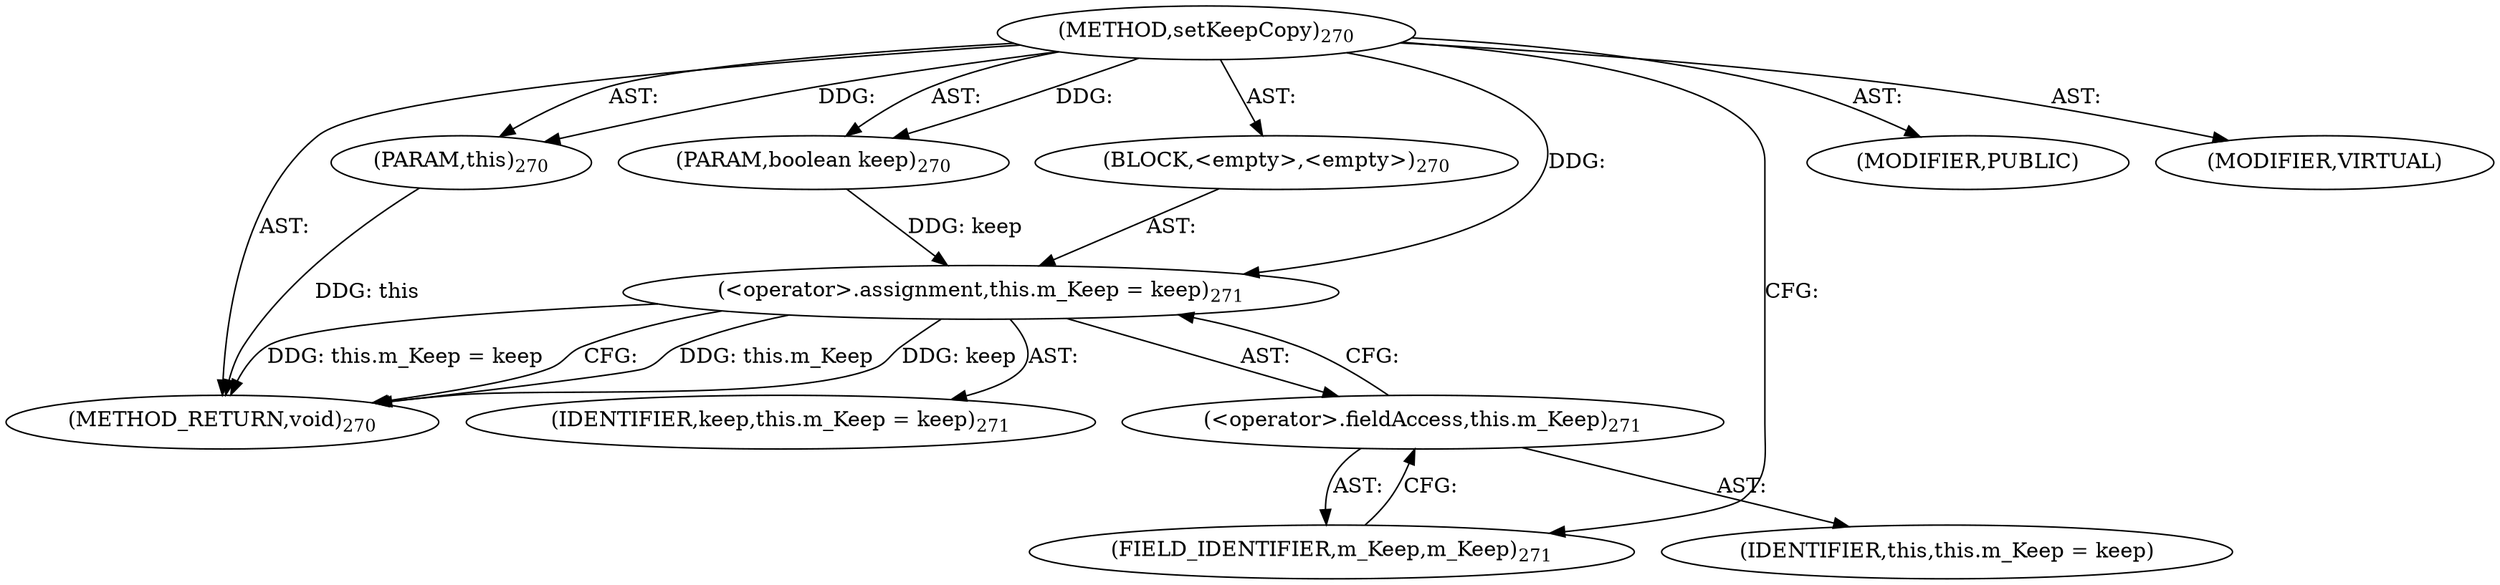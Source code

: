 digraph "setKeepCopy" {  
"111669149706" [label = <(METHOD,setKeepCopy)<SUB>270</SUB>> ]
"115964117009" [label = <(PARAM,this)<SUB>270</SUB>> ]
"115964117010" [label = <(PARAM,boolean keep)<SUB>270</SUB>> ]
"25769803797" [label = <(BLOCK,&lt;empty&gt;,&lt;empty&gt;)<SUB>270</SUB>> ]
"30064771139" [label = <(&lt;operator&gt;.assignment,this.m_Keep = keep)<SUB>271</SUB>> ]
"30064771140" [label = <(&lt;operator&gt;.fieldAccess,this.m_Keep)<SUB>271</SUB>> ]
"68719476795" [label = <(IDENTIFIER,this,this.m_Keep = keep)> ]
"55834574861" [label = <(FIELD_IDENTIFIER,m_Keep,m_Keep)<SUB>271</SUB>> ]
"68719476796" [label = <(IDENTIFIER,keep,this.m_Keep = keep)<SUB>271</SUB>> ]
"133143986202" [label = <(MODIFIER,PUBLIC)> ]
"133143986203" [label = <(MODIFIER,VIRTUAL)> ]
"128849018890" [label = <(METHOD_RETURN,void)<SUB>270</SUB>> ]
  "111669149706" -> "115964117009"  [ label = "AST: "] 
  "111669149706" -> "115964117010"  [ label = "AST: "] 
  "111669149706" -> "25769803797"  [ label = "AST: "] 
  "111669149706" -> "133143986202"  [ label = "AST: "] 
  "111669149706" -> "133143986203"  [ label = "AST: "] 
  "111669149706" -> "128849018890"  [ label = "AST: "] 
  "25769803797" -> "30064771139"  [ label = "AST: "] 
  "30064771139" -> "30064771140"  [ label = "AST: "] 
  "30064771139" -> "68719476796"  [ label = "AST: "] 
  "30064771140" -> "68719476795"  [ label = "AST: "] 
  "30064771140" -> "55834574861"  [ label = "AST: "] 
  "30064771139" -> "128849018890"  [ label = "CFG: "] 
  "30064771140" -> "30064771139"  [ label = "CFG: "] 
  "55834574861" -> "30064771140"  [ label = "CFG: "] 
  "111669149706" -> "55834574861"  [ label = "CFG: "] 
  "115964117009" -> "128849018890"  [ label = "DDG: this"] 
  "30064771139" -> "128849018890"  [ label = "DDG: this.m_Keep"] 
  "30064771139" -> "128849018890"  [ label = "DDG: keep"] 
  "30064771139" -> "128849018890"  [ label = "DDG: this.m_Keep = keep"] 
  "111669149706" -> "115964117009"  [ label = "DDG: "] 
  "111669149706" -> "115964117010"  [ label = "DDG: "] 
  "115964117010" -> "30064771139"  [ label = "DDG: keep"] 
  "111669149706" -> "30064771139"  [ label = "DDG: "] 
}
